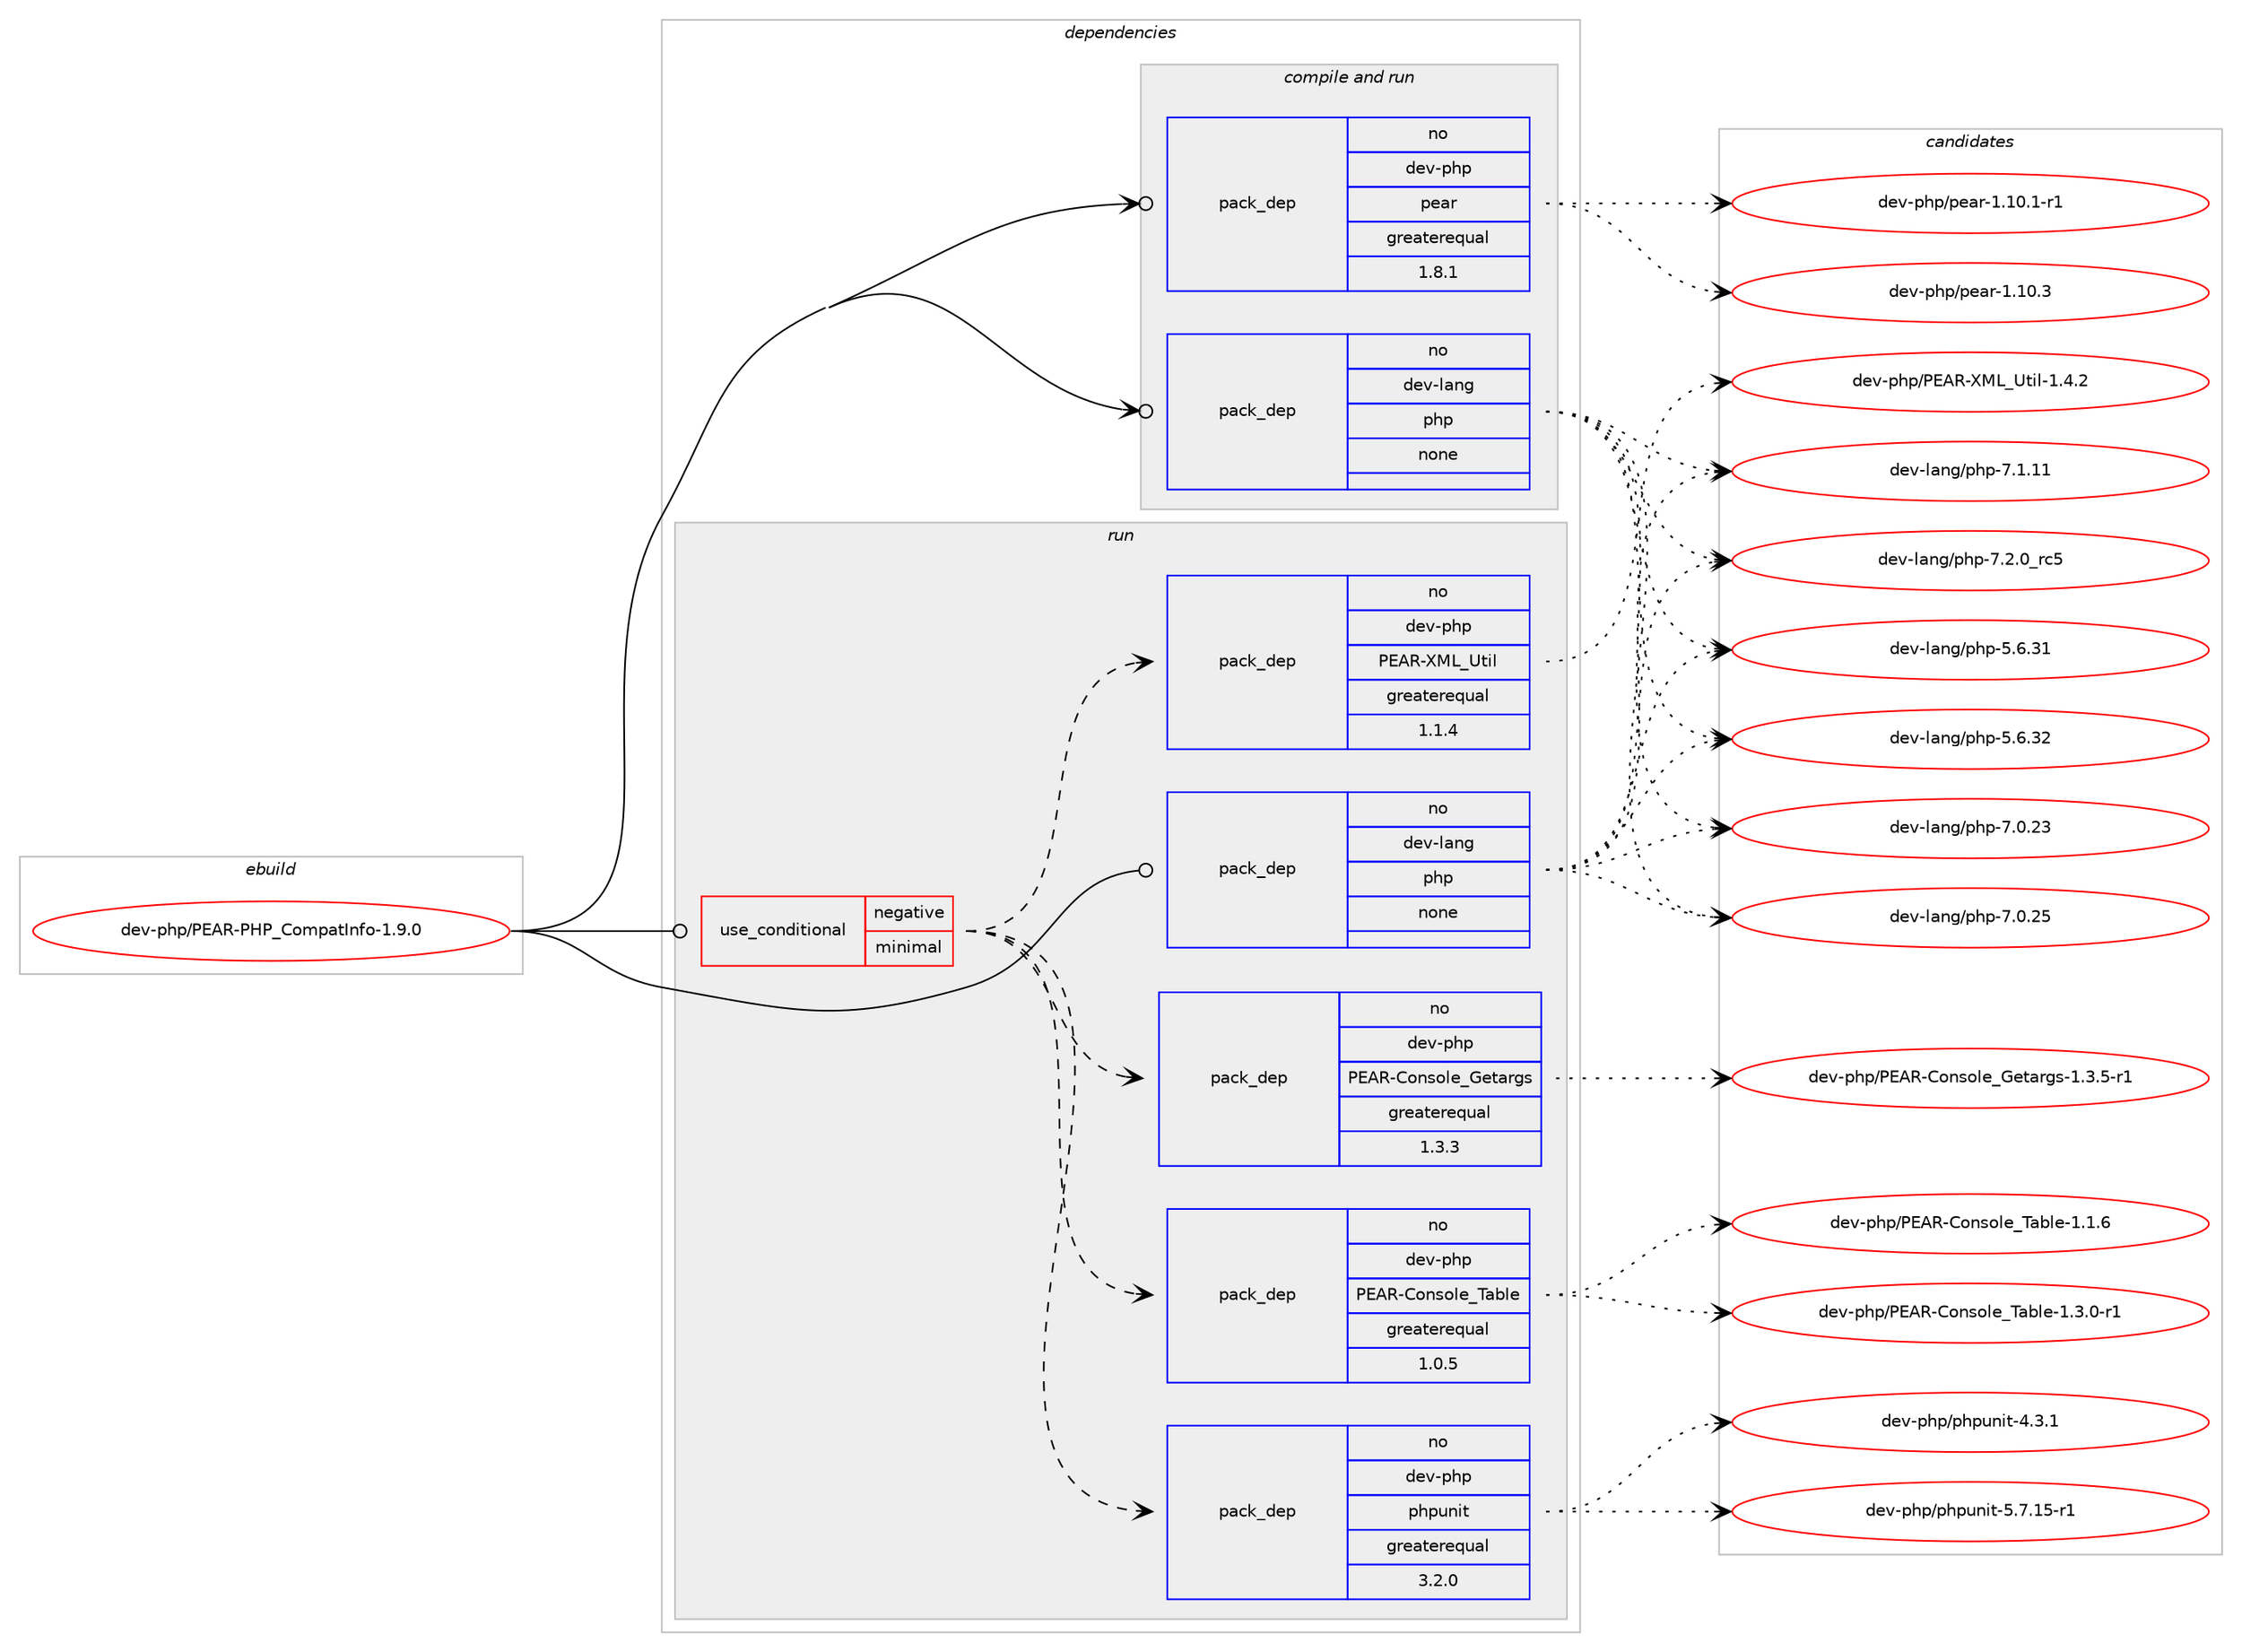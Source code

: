 digraph prolog {

# *************
# Graph options
# *************

newrank=true;
concentrate=true;
compound=true;
graph [rankdir=LR,fontname=Helvetica,fontsize=10,ranksep=1.5];#, ranksep=2.5, nodesep=0.2];
edge  [arrowhead=vee];
node  [fontname=Helvetica,fontsize=10];

# **********
# The ebuild
# **********

subgraph cluster_leftcol {
color=gray;
rank=same;
label=<<i>ebuild</i>>;
id [label="dev-php/PEAR-PHP_CompatInfo-1.9.0", color=red, width=4, href="../dev-php/PEAR-PHP_CompatInfo-1.9.0.svg"];
}

# ****************
# The dependencies
# ****************

subgraph cluster_midcol {
color=gray;
label=<<i>dependencies</i>>;
subgraph cluster_compile {
fillcolor="#eeeeee";
style=filled;
label=<<i>compile</i>>;
}
subgraph cluster_compileandrun {
fillcolor="#eeeeee";
style=filled;
label=<<i>compile and run</i>>;
subgraph pack110098 {
dependency142160 [label=<<TABLE BORDER="0" CELLBORDER="1" CELLSPACING="0" CELLPADDING="4" WIDTH="220"><TR><TD ROWSPAN="6" CELLPADDING="30">pack_dep</TD></TR><TR><TD WIDTH="110">no</TD></TR><TR><TD>dev-lang</TD></TR><TR><TD>php</TD></TR><TR><TD>none</TD></TR><TR><TD></TD></TR></TABLE>>, shape=none, color=blue];
}
id:e -> dependency142160:w [weight=20,style="solid",arrowhead="odotvee"];
subgraph pack110099 {
dependency142161 [label=<<TABLE BORDER="0" CELLBORDER="1" CELLSPACING="0" CELLPADDING="4" WIDTH="220"><TR><TD ROWSPAN="6" CELLPADDING="30">pack_dep</TD></TR><TR><TD WIDTH="110">no</TD></TR><TR><TD>dev-php</TD></TR><TR><TD>pear</TD></TR><TR><TD>greaterequal</TD></TR><TR><TD>1.8.1</TD></TR></TABLE>>, shape=none, color=blue];
}
id:e -> dependency142161:w [weight=20,style="solid",arrowhead="odotvee"];
}
subgraph cluster_run {
fillcolor="#eeeeee";
style=filled;
label=<<i>run</i>>;
subgraph cond28364 {
dependency142162 [label=<<TABLE BORDER="0" CELLBORDER="1" CELLSPACING="0" CELLPADDING="4"><TR><TD ROWSPAN="3" CELLPADDING="10">use_conditional</TD></TR><TR><TD>negative</TD></TR><TR><TD>minimal</TD></TR></TABLE>>, shape=none, color=red];
subgraph pack110100 {
dependency142163 [label=<<TABLE BORDER="0" CELLBORDER="1" CELLSPACING="0" CELLPADDING="4" WIDTH="220"><TR><TD ROWSPAN="6" CELLPADDING="30">pack_dep</TD></TR><TR><TD WIDTH="110">no</TD></TR><TR><TD>dev-php</TD></TR><TR><TD>PEAR-Console_Table</TD></TR><TR><TD>greaterequal</TD></TR><TR><TD>1.0.5</TD></TR></TABLE>>, shape=none, color=blue];
}
dependency142162:e -> dependency142163:w [weight=20,style="dashed",arrowhead="vee"];
subgraph pack110101 {
dependency142164 [label=<<TABLE BORDER="0" CELLBORDER="1" CELLSPACING="0" CELLPADDING="4" WIDTH="220"><TR><TD ROWSPAN="6" CELLPADDING="30">pack_dep</TD></TR><TR><TD WIDTH="110">no</TD></TR><TR><TD>dev-php</TD></TR><TR><TD>PEAR-Console_Getargs</TD></TR><TR><TD>greaterequal</TD></TR><TR><TD>1.3.3</TD></TR></TABLE>>, shape=none, color=blue];
}
dependency142162:e -> dependency142164:w [weight=20,style="dashed",arrowhead="vee"];
subgraph pack110102 {
dependency142165 [label=<<TABLE BORDER="0" CELLBORDER="1" CELLSPACING="0" CELLPADDING="4" WIDTH="220"><TR><TD ROWSPAN="6" CELLPADDING="30">pack_dep</TD></TR><TR><TD WIDTH="110">no</TD></TR><TR><TD>dev-php</TD></TR><TR><TD>PEAR-XML_Util</TD></TR><TR><TD>greaterequal</TD></TR><TR><TD>1.1.4</TD></TR></TABLE>>, shape=none, color=blue];
}
dependency142162:e -> dependency142165:w [weight=20,style="dashed",arrowhead="vee"];
subgraph pack110103 {
dependency142166 [label=<<TABLE BORDER="0" CELLBORDER="1" CELLSPACING="0" CELLPADDING="4" WIDTH="220"><TR><TD ROWSPAN="6" CELLPADDING="30">pack_dep</TD></TR><TR><TD WIDTH="110">no</TD></TR><TR><TD>dev-php</TD></TR><TR><TD>phpunit</TD></TR><TR><TD>greaterequal</TD></TR><TR><TD>3.2.0</TD></TR></TABLE>>, shape=none, color=blue];
}
dependency142162:e -> dependency142166:w [weight=20,style="dashed",arrowhead="vee"];
}
id:e -> dependency142162:w [weight=20,style="solid",arrowhead="odot"];
subgraph pack110104 {
dependency142167 [label=<<TABLE BORDER="0" CELLBORDER="1" CELLSPACING="0" CELLPADDING="4" WIDTH="220"><TR><TD ROWSPAN="6" CELLPADDING="30">pack_dep</TD></TR><TR><TD WIDTH="110">no</TD></TR><TR><TD>dev-lang</TD></TR><TR><TD>php</TD></TR><TR><TD>none</TD></TR><TR><TD></TD></TR></TABLE>>, shape=none, color=blue];
}
id:e -> dependency142167:w [weight=20,style="solid",arrowhead="odot"];
}
}

# **************
# The candidates
# **************

subgraph cluster_choices {
rank=same;
color=gray;
label=<<i>candidates</i>>;

subgraph choice110098 {
color=black;
nodesep=1;
choice10010111845108971101034711210411245534654465149 [label="dev-lang/php-5.6.31", color=red, width=4,href="../dev-lang/php-5.6.31.svg"];
choice10010111845108971101034711210411245534654465150 [label="dev-lang/php-5.6.32", color=red, width=4,href="../dev-lang/php-5.6.32.svg"];
choice10010111845108971101034711210411245554648465051 [label="dev-lang/php-7.0.23", color=red, width=4,href="../dev-lang/php-7.0.23.svg"];
choice10010111845108971101034711210411245554648465053 [label="dev-lang/php-7.0.25", color=red, width=4,href="../dev-lang/php-7.0.25.svg"];
choice10010111845108971101034711210411245554649464949 [label="dev-lang/php-7.1.11", color=red, width=4,href="../dev-lang/php-7.1.11.svg"];
choice100101118451089711010347112104112455546504648951149953 [label="dev-lang/php-7.2.0_rc5", color=red, width=4,href="../dev-lang/php-7.2.0_rc5.svg"];
dependency142160:e -> choice10010111845108971101034711210411245534654465149:w [style=dotted,weight="100"];
dependency142160:e -> choice10010111845108971101034711210411245534654465150:w [style=dotted,weight="100"];
dependency142160:e -> choice10010111845108971101034711210411245554648465051:w [style=dotted,weight="100"];
dependency142160:e -> choice10010111845108971101034711210411245554648465053:w [style=dotted,weight="100"];
dependency142160:e -> choice10010111845108971101034711210411245554649464949:w [style=dotted,weight="100"];
dependency142160:e -> choice100101118451089711010347112104112455546504648951149953:w [style=dotted,weight="100"];
}
subgraph choice110099 {
color=black;
nodesep=1;
choice100101118451121041124711210197114454946494846494511449 [label="dev-php/pear-1.10.1-r1", color=red, width=4,href="../dev-php/pear-1.10.1-r1.svg"];
choice10010111845112104112471121019711445494649484651 [label="dev-php/pear-1.10.3", color=red, width=4,href="../dev-php/pear-1.10.3.svg"];
dependency142161:e -> choice100101118451121041124711210197114454946494846494511449:w [style=dotted,weight="100"];
dependency142161:e -> choice10010111845112104112471121019711445494649484651:w [style=dotted,weight="100"];
}
subgraph choice110100 {
color=black;
nodesep=1;
choice100101118451121041124780696582456711111011511110810195849798108101454946494654 [label="dev-php/PEAR-Console_Table-1.1.6", color=red, width=4,href="../dev-php/PEAR-Console_Table-1.1.6.svg"];
choice1001011184511210411247806965824567111110115111108101958497981081014549465146484511449 [label="dev-php/PEAR-Console_Table-1.3.0-r1", color=red, width=4,href="../dev-php/PEAR-Console_Table-1.3.0-r1.svg"];
dependency142163:e -> choice100101118451121041124780696582456711111011511110810195849798108101454946494654:w [style=dotted,weight="100"];
dependency142163:e -> choice1001011184511210411247806965824567111110115111108101958497981081014549465146484511449:w [style=dotted,weight="100"];
}
subgraph choice110101 {
color=black;
nodesep=1;
choice10010111845112104112478069658245671111101151111081019571101116971141031154549465146534511449 [label="dev-php/PEAR-Console_Getargs-1.3.5-r1", color=red, width=4,href="../dev-php/PEAR-Console_Getargs-1.3.5-r1.svg"];
dependency142164:e -> choice10010111845112104112478069658245671111101151111081019571101116971141031154549465146534511449:w [style=dotted,weight="100"];
}
subgraph choice110102 {
color=black;
nodesep=1;
choice100101118451121041124780696582458877769585116105108454946524650 [label="dev-php/PEAR-XML_Util-1.4.2", color=red, width=4,href="../dev-php/PEAR-XML_Util-1.4.2.svg"];
dependency142165:e -> choice100101118451121041124780696582458877769585116105108454946524650:w [style=dotted,weight="100"];
}
subgraph choice110103 {
color=black;
nodesep=1;
choice1001011184511210411247112104112117110105116455246514649 [label="dev-php/phpunit-4.3.1", color=red, width=4,href="../dev-php/phpunit-4.3.1.svg"];
choice1001011184511210411247112104112117110105116455346554649534511449 [label="dev-php/phpunit-5.7.15-r1", color=red, width=4,href="../dev-php/phpunit-5.7.15-r1.svg"];
dependency142166:e -> choice1001011184511210411247112104112117110105116455246514649:w [style=dotted,weight="100"];
dependency142166:e -> choice1001011184511210411247112104112117110105116455346554649534511449:w [style=dotted,weight="100"];
}
subgraph choice110104 {
color=black;
nodesep=1;
choice10010111845108971101034711210411245534654465149 [label="dev-lang/php-5.6.31", color=red, width=4,href="../dev-lang/php-5.6.31.svg"];
choice10010111845108971101034711210411245534654465150 [label="dev-lang/php-5.6.32", color=red, width=4,href="../dev-lang/php-5.6.32.svg"];
choice10010111845108971101034711210411245554648465051 [label="dev-lang/php-7.0.23", color=red, width=4,href="../dev-lang/php-7.0.23.svg"];
choice10010111845108971101034711210411245554648465053 [label="dev-lang/php-7.0.25", color=red, width=4,href="../dev-lang/php-7.0.25.svg"];
choice10010111845108971101034711210411245554649464949 [label="dev-lang/php-7.1.11", color=red, width=4,href="../dev-lang/php-7.1.11.svg"];
choice100101118451089711010347112104112455546504648951149953 [label="dev-lang/php-7.2.0_rc5", color=red, width=4,href="../dev-lang/php-7.2.0_rc5.svg"];
dependency142167:e -> choice10010111845108971101034711210411245534654465149:w [style=dotted,weight="100"];
dependency142167:e -> choice10010111845108971101034711210411245534654465150:w [style=dotted,weight="100"];
dependency142167:e -> choice10010111845108971101034711210411245554648465051:w [style=dotted,weight="100"];
dependency142167:e -> choice10010111845108971101034711210411245554648465053:w [style=dotted,weight="100"];
dependency142167:e -> choice10010111845108971101034711210411245554649464949:w [style=dotted,weight="100"];
dependency142167:e -> choice100101118451089711010347112104112455546504648951149953:w [style=dotted,weight="100"];
}
}

}
